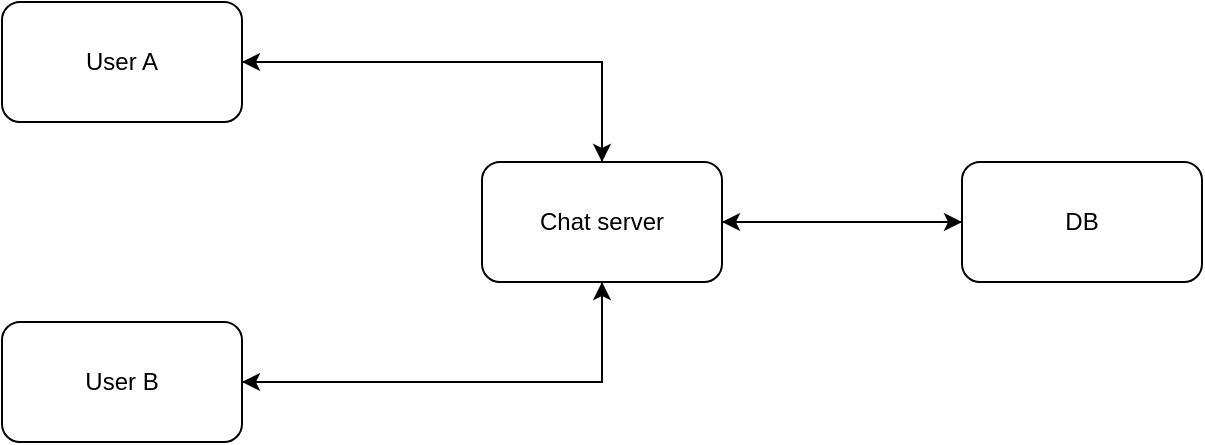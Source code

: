 <mxfile version="20.8.18" type="device"><diagram id="dijq7EySqOm7LpBwnqDr" name="Page-1"><mxGraphModel dx="882" dy="539" grid="1" gridSize="10" guides="1" tooltips="1" connect="1" arrows="1" fold="1" page="1" pageScale="1" pageWidth="850" pageHeight="1100" math="0" shadow="0"><root><mxCell id="0"/><mxCell id="1" parent="0"/><mxCell id="9xc2geOaGXQi-p79e_B4-5" style="edgeStyle=orthogonalEdgeStyle;rounded=0;orthogonalLoop=1;jettySize=auto;html=1;exitX=1;exitY=0.5;exitDx=0;exitDy=0;entryX=0.5;entryY=0;entryDx=0;entryDy=0;" edge="1" parent="1" source="9xc2geOaGXQi-p79e_B4-1" target="9xc2geOaGXQi-p79e_B4-3"><mxGeometry relative="1" as="geometry"/></mxCell><mxCell id="9xc2geOaGXQi-p79e_B4-1" value="User A" style="rounded=1;whiteSpace=wrap;html=1;" vertex="1" parent="1"><mxGeometry x="120" y="120" width="120" height="60" as="geometry"/></mxCell><mxCell id="9xc2geOaGXQi-p79e_B4-7" style="edgeStyle=orthogonalEdgeStyle;rounded=0;orthogonalLoop=1;jettySize=auto;html=1;exitX=1;exitY=0.5;exitDx=0;exitDy=0;entryX=0.5;entryY=1;entryDx=0;entryDy=0;" edge="1" parent="1" source="9xc2geOaGXQi-p79e_B4-2" target="9xc2geOaGXQi-p79e_B4-3"><mxGeometry relative="1" as="geometry"/></mxCell><mxCell id="9xc2geOaGXQi-p79e_B4-2" value="User B" style="rounded=1;whiteSpace=wrap;html=1;" vertex="1" parent="1"><mxGeometry x="120" y="280" width="120" height="60" as="geometry"/></mxCell><mxCell id="9xc2geOaGXQi-p79e_B4-6" style="edgeStyle=orthogonalEdgeStyle;rounded=0;orthogonalLoop=1;jettySize=auto;html=1;exitX=0.5;exitY=0;exitDx=0;exitDy=0;entryX=1;entryY=0.5;entryDx=0;entryDy=0;" edge="1" parent="1" source="9xc2geOaGXQi-p79e_B4-3" target="9xc2geOaGXQi-p79e_B4-1"><mxGeometry relative="1" as="geometry"/></mxCell><mxCell id="9xc2geOaGXQi-p79e_B4-8" style="edgeStyle=orthogonalEdgeStyle;rounded=0;orthogonalLoop=1;jettySize=auto;html=1;exitX=0.5;exitY=1;exitDx=0;exitDy=0;entryX=1;entryY=0.5;entryDx=0;entryDy=0;" edge="1" parent="1" source="9xc2geOaGXQi-p79e_B4-3" target="9xc2geOaGXQi-p79e_B4-2"><mxGeometry relative="1" as="geometry"/></mxCell><mxCell id="9xc2geOaGXQi-p79e_B4-9" style="edgeStyle=orthogonalEdgeStyle;rounded=0;orthogonalLoop=1;jettySize=auto;html=1;exitX=1;exitY=0.5;exitDx=0;exitDy=0;entryX=0;entryY=0.5;entryDx=0;entryDy=0;" edge="1" parent="1" source="9xc2geOaGXQi-p79e_B4-3" target="9xc2geOaGXQi-p79e_B4-4"><mxGeometry relative="1" as="geometry"/></mxCell><mxCell id="9xc2geOaGXQi-p79e_B4-3" value="Chat server" style="rounded=1;whiteSpace=wrap;html=1;" vertex="1" parent="1"><mxGeometry x="360" y="200" width="120" height="60" as="geometry"/></mxCell><mxCell id="9xc2geOaGXQi-p79e_B4-10" style="edgeStyle=orthogonalEdgeStyle;rounded=0;orthogonalLoop=1;jettySize=auto;html=1;exitX=0;exitY=0.5;exitDx=0;exitDy=0;entryX=1;entryY=0.5;entryDx=0;entryDy=0;" edge="1" parent="1" source="9xc2geOaGXQi-p79e_B4-4" target="9xc2geOaGXQi-p79e_B4-3"><mxGeometry relative="1" as="geometry"/></mxCell><mxCell id="9xc2geOaGXQi-p79e_B4-4" value="DB" style="rounded=1;whiteSpace=wrap;html=1;" vertex="1" parent="1"><mxGeometry x="600" y="200" width="120" height="60" as="geometry"/></mxCell></root></mxGraphModel></diagram></mxfile>